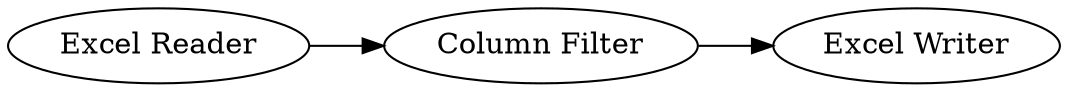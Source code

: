digraph {
	2 -> 3
	1 -> 2
	1 [label="Excel Reader"]
	3 [label="Excel Writer"]
	2 [label="Column Filter"]
	rankdir=LR
}
